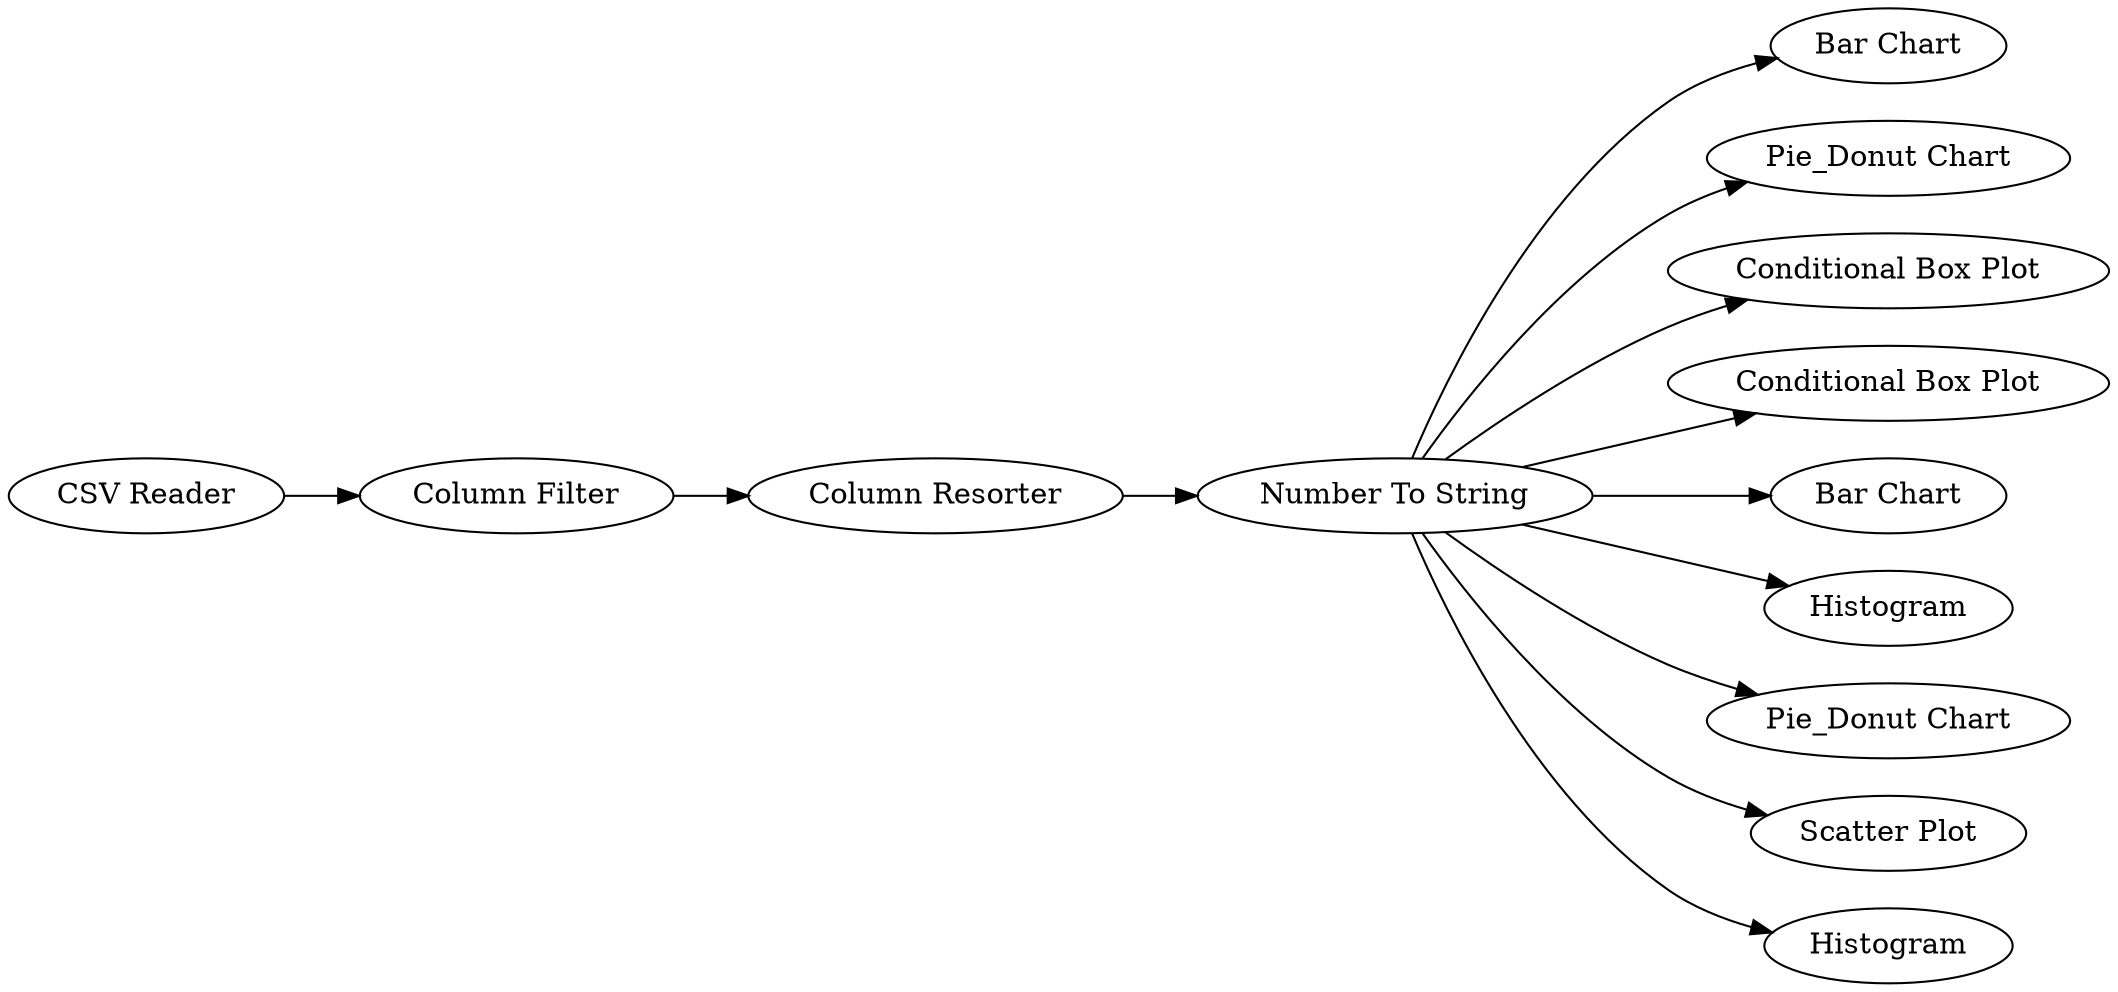 digraph {
	"-2208147286628347376_8" [label="Bar Chart"]
	"-2208147286628347376_6" [label="Pie_Donut Chart"]
	"-2208147286628347376_14" [label="Conditional Box Plot"]
	"-2208147286628347376_13" [label="Conditional Box Plot"]
	"-2208147286628347376_9" [label="Bar Chart"]
	"-2208147286628347376_1" [label="CSV Reader"]
	"-2208147286628347376_15" [label=Histogram]
	"-2208147286628347376_7" [label="Pie_Donut Chart"]
	"-2208147286628347376_3" [label="Column Filter"]
	"-2208147286628347376_10" [label="Scatter Plot"]
	"-2208147286628347376_2" [label="Column Resorter"]
	"-2208147286628347376_12" [label=Histogram]
	"-2208147286628347376_5" [label="Number To String"]
	"-2208147286628347376_5" -> "-2208147286628347376_15"
	"-2208147286628347376_5" -> "-2208147286628347376_10"
	"-2208147286628347376_2" -> "-2208147286628347376_5"
	"-2208147286628347376_1" -> "-2208147286628347376_3"
	"-2208147286628347376_5" -> "-2208147286628347376_12"
	"-2208147286628347376_5" -> "-2208147286628347376_13"
	"-2208147286628347376_5" -> "-2208147286628347376_14"
	"-2208147286628347376_5" -> "-2208147286628347376_8"
	"-2208147286628347376_5" -> "-2208147286628347376_6"
	"-2208147286628347376_5" -> "-2208147286628347376_7"
	"-2208147286628347376_3" -> "-2208147286628347376_2"
	"-2208147286628347376_5" -> "-2208147286628347376_9"
	rankdir=LR
}
